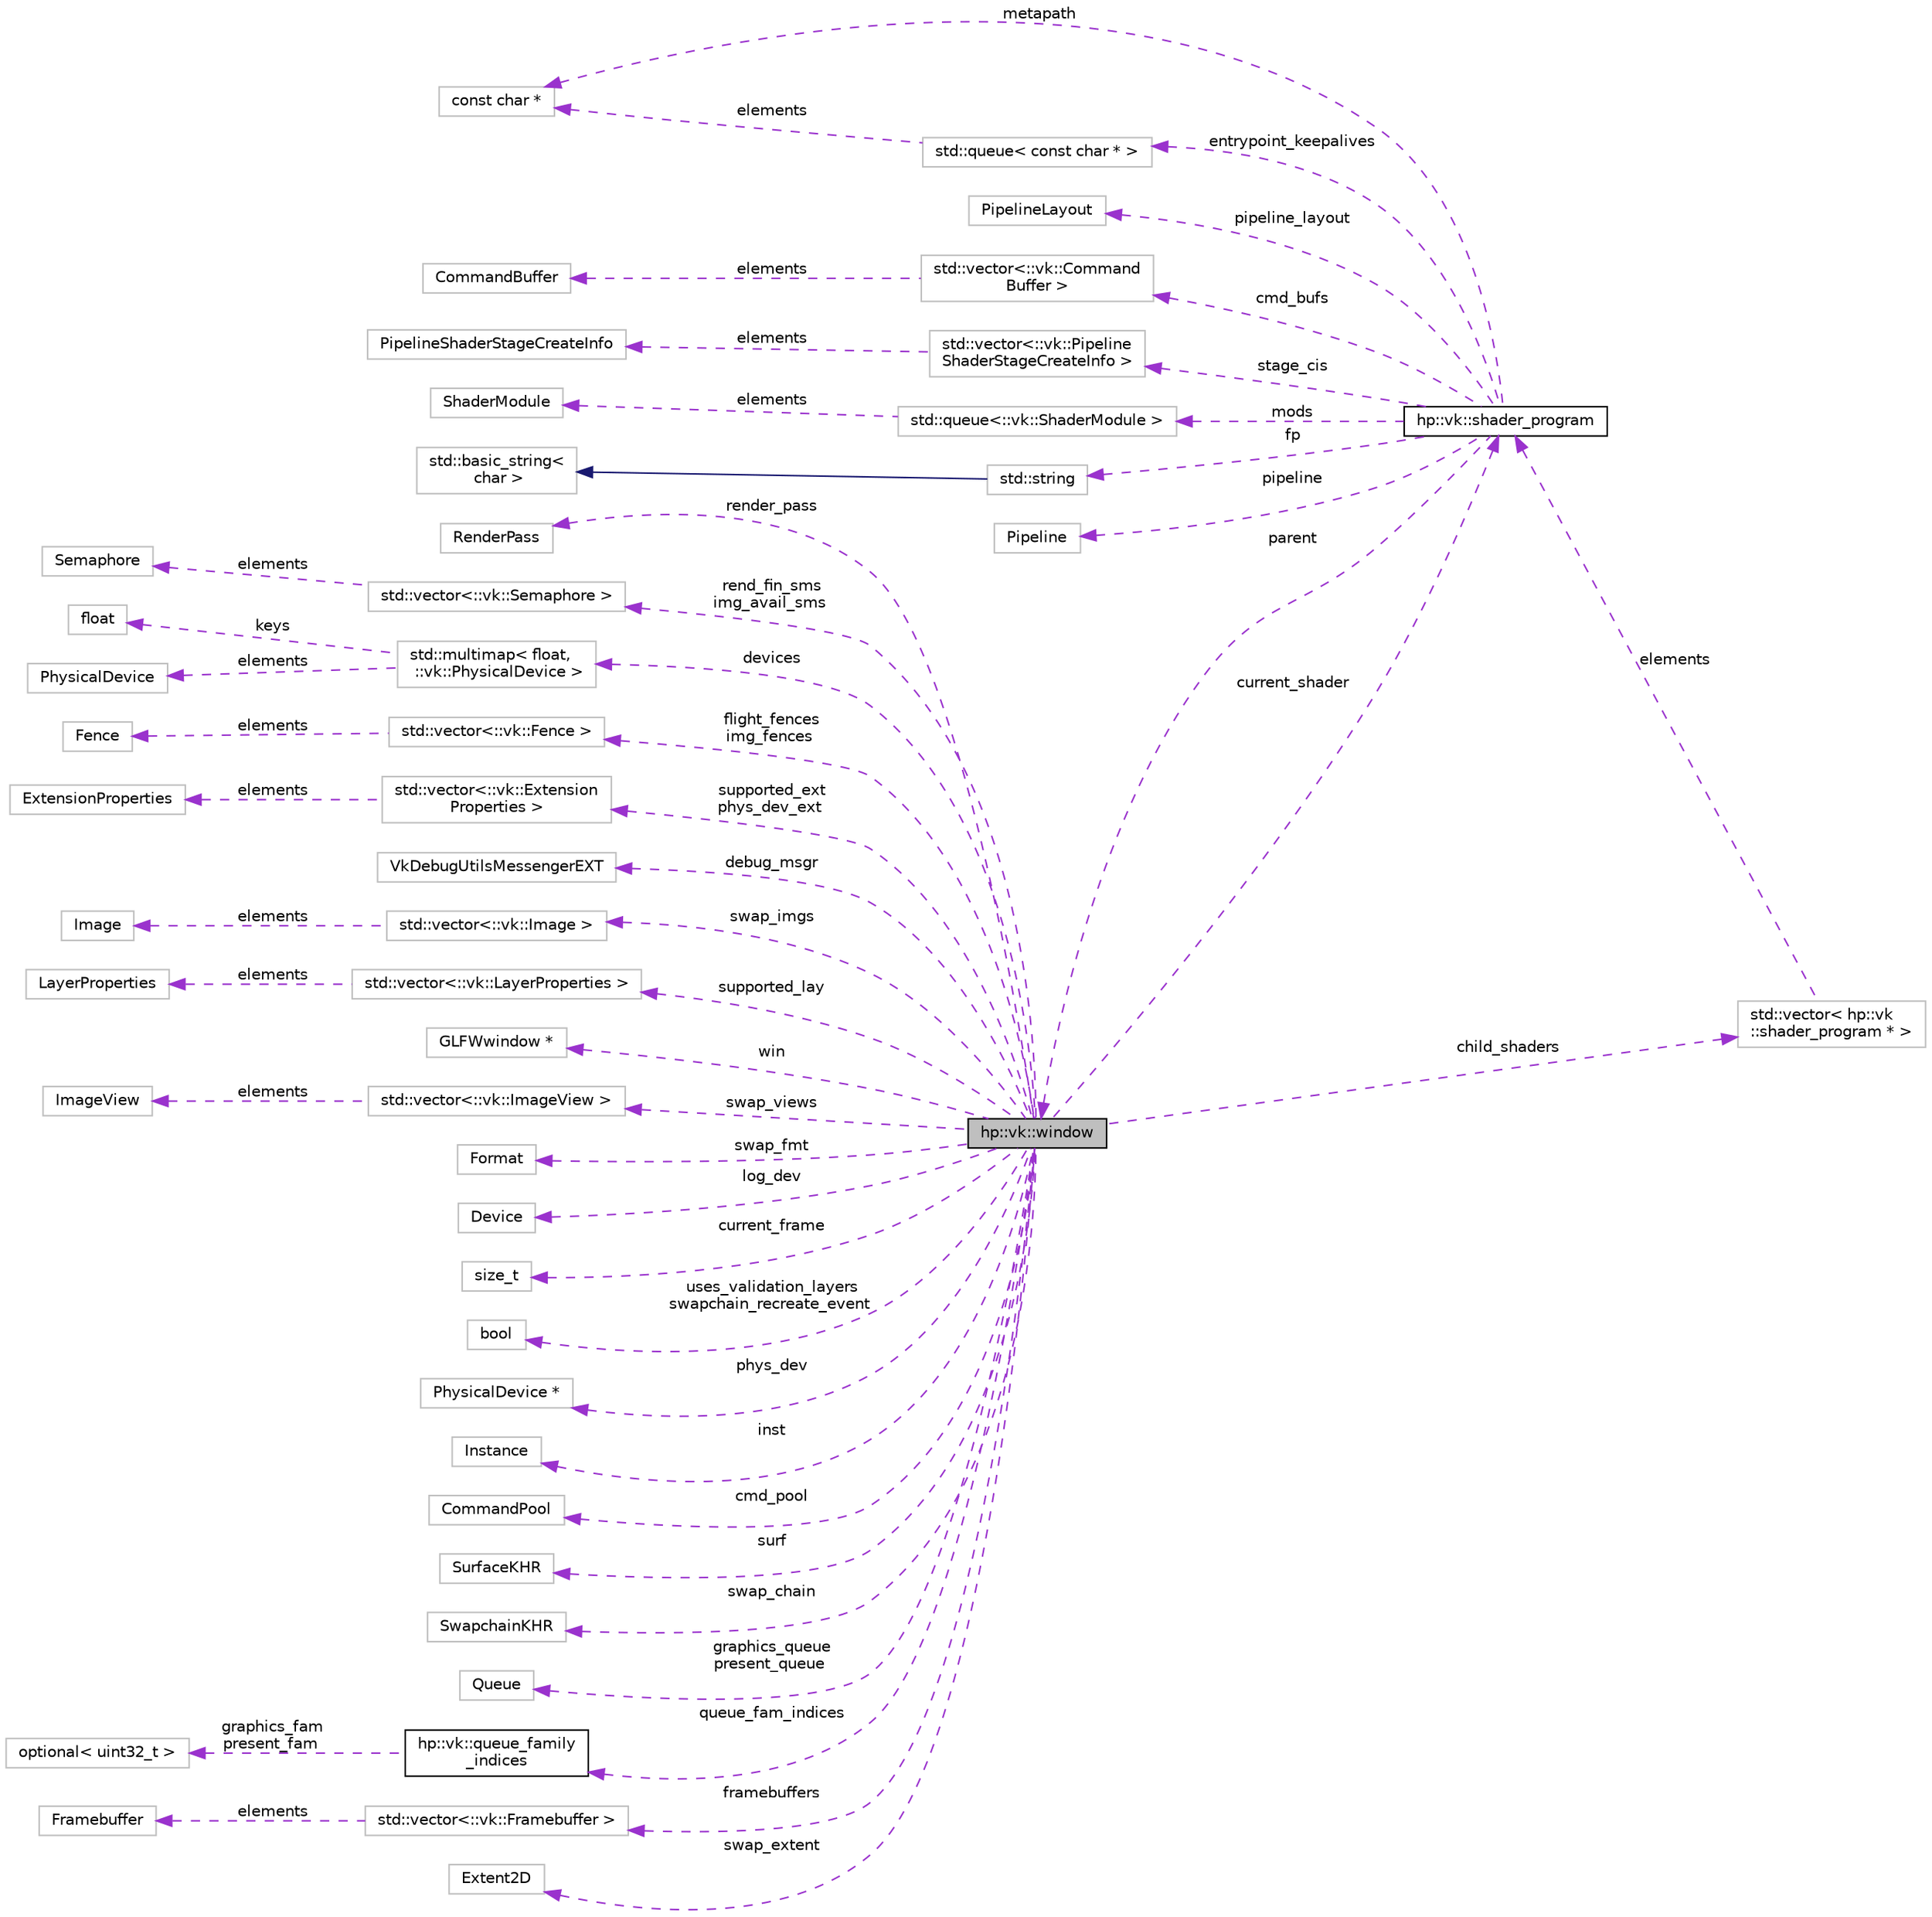 digraph "hp::vk::window"
{
 // INTERACTIVE_SVG=YES
 // LATEX_PDF_SIZE
  edge [fontname="Helvetica",fontsize="10",labelfontname="Helvetica",labelfontsize="10"];
  node [fontname="Helvetica",fontsize="10",shape=record];
  rankdir="LR";
  Node1 [label="hp::vk::window",height=0.2,width=0.4,color="black", fillcolor="grey75", style="filled", fontcolor="black",tooltip=" "];
  Node2 -> Node1 [dir="back",color="darkorchid3",fontsize="10",style="dashed",label=" render_pass" ,fontname="Helvetica"];
  Node2 [label="RenderPass",height=0.2,width=0.4,color="grey75", fillcolor="white", style="filled",tooltip=" "];
  Node3 -> Node1 [dir="back",color="darkorchid3",fontsize="10",style="dashed",label=" rend_fin_sms\nimg_avail_sms" ,fontname="Helvetica"];
  Node3 [label="std::vector\<::vk::Semaphore \>",height=0.2,width=0.4,color="grey75", fillcolor="white", style="filled",tooltip=" "];
  Node4 -> Node3 [dir="back",color="darkorchid3",fontsize="10",style="dashed",label=" elements" ,fontname="Helvetica"];
  Node4 [label="Semaphore",height=0.2,width=0.4,color="grey75", fillcolor="white", style="filled",tooltip=" "];
  Node5 -> Node1 [dir="back",color="darkorchid3",fontsize="10",style="dashed",label=" devices" ,fontname="Helvetica"];
  Node5 [label="std::multimap\< float,\l ::vk::PhysicalDevice \>",height=0.2,width=0.4,color="grey75", fillcolor="white", style="filled",tooltip=" "];
  Node6 -> Node5 [dir="back",color="darkorchid3",fontsize="10",style="dashed",label=" keys" ,fontname="Helvetica"];
  Node6 [label="float",height=0.2,width=0.4,color="grey75", fillcolor="white", style="filled",tooltip=" "];
  Node7 -> Node5 [dir="back",color="darkorchid3",fontsize="10",style="dashed",label=" elements" ,fontname="Helvetica"];
  Node7 [label="PhysicalDevice",height=0.2,width=0.4,color="grey75", fillcolor="white", style="filled",tooltip=" "];
  Node8 -> Node1 [dir="back",color="darkorchid3",fontsize="10",style="dashed",label=" flight_fences\nimg_fences" ,fontname="Helvetica"];
  Node8 [label="std::vector\<::vk::Fence \>",height=0.2,width=0.4,color="grey75", fillcolor="white", style="filled",tooltip=" "];
  Node9 -> Node8 [dir="back",color="darkorchid3",fontsize="10",style="dashed",label=" elements" ,fontname="Helvetica"];
  Node9 [label="Fence",height=0.2,width=0.4,color="grey75", fillcolor="white", style="filled",tooltip=" "];
  Node10 -> Node1 [dir="back",color="darkorchid3",fontsize="10",style="dashed",label=" supported_ext\nphys_dev_ext" ,fontname="Helvetica"];
  Node10 [label="std::vector\<::vk::Extension\lProperties \>",height=0.2,width=0.4,color="grey75", fillcolor="white", style="filled",tooltip=" "];
  Node11 -> Node10 [dir="back",color="darkorchid3",fontsize="10",style="dashed",label=" elements" ,fontname="Helvetica"];
  Node11 [label="ExtensionProperties",height=0.2,width=0.4,color="grey75", fillcolor="white", style="filled",tooltip=" "];
  Node12 -> Node1 [dir="back",color="darkorchid3",fontsize="10",style="dashed",label=" debug_msgr" ,fontname="Helvetica"];
  Node12 [label="VkDebugUtilsMessengerEXT",height=0.2,width=0.4,color="grey75", fillcolor="white", style="filled",tooltip=" "];
  Node13 -> Node1 [dir="back",color="darkorchid3",fontsize="10",style="dashed",label=" swap_imgs" ,fontname="Helvetica"];
  Node13 [label="std::vector\<::vk::Image \>",height=0.2,width=0.4,color="grey75", fillcolor="white", style="filled",tooltip=" "];
  Node14 -> Node13 [dir="back",color="darkorchid3",fontsize="10",style="dashed",label=" elements" ,fontname="Helvetica"];
  Node14 [label="Image",height=0.2,width=0.4,color="grey75", fillcolor="white", style="filled",tooltip=" "];
  Node15 -> Node1 [dir="back",color="darkorchid3",fontsize="10",style="dashed",label=" supported_lay" ,fontname="Helvetica"];
  Node15 [label="std::vector\<::vk::LayerProperties \>",height=0.2,width=0.4,color="grey75", fillcolor="white", style="filled",tooltip=" "];
  Node16 -> Node15 [dir="back",color="darkorchid3",fontsize="10",style="dashed",label=" elements" ,fontname="Helvetica"];
  Node16 [label="LayerProperties",height=0.2,width=0.4,color="grey75", fillcolor="white", style="filled",tooltip=" "];
  Node17 -> Node1 [dir="back",color="darkorchid3",fontsize="10",style="dashed",label=" win" ,fontname="Helvetica"];
  Node17 [label="GLFWwindow *",height=0.2,width=0.4,color="grey75", fillcolor="white", style="filled",tooltip=" "];
  Node18 -> Node1 [dir="back",color="darkorchid3",fontsize="10",style="dashed",label=" swap_views" ,fontname="Helvetica"];
  Node18 [label="std::vector\<::vk::ImageView \>",height=0.2,width=0.4,color="grey75", fillcolor="white", style="filled",tooltip=" "];
  Node19 -> Node18 [dir="back",color="darkorchid3",fontsize="10",style="dashed",label=" elements" ,fontname="Helvetica"];
  Node19 [label="ImageView",height=0.2,width=0.4,color="grey75", fillcolor="white", style="filled",tooltip=" "];
  Node20 -> Node1 [dir="back",color="darkorchid3",fontsize="10",style="dashed",label=" swap_fmt" ,fontname="Helvetica"];
  Node20 [label="Format",height=0.2,width=0.4,color="grey75", fillcolor="white", style="filled",tooltip=" "];
  Node21 -> Node1 [dir="back",color="darkorchid3",fontsize="10",style="dashed",label=" log_dev" ,fontname="Helvetica"];
  Node21 [label="Device",height=0.2,width=0.4,color="grey75", fillcolor="white", style="filled",tooltip=" "];
  Node22 -> Node1 [dir="back",color="darkorchid3",fontsize="10",style="dashed",label=" current_frame" ,fontname="Helvetica"];
  Node22 [label="size_t",height=0.2,width=0.4,color="grey75", fillcolor="white", style="filled",tooltip=" "];
  Node23 -> Node1 [dir="back",color="darkorchid3",fontsize="10",style="dashed",label=" uses_validation_layers\nswapchain_recreate_event" ,fontname="Helvetica"];
  Node23 [label="bool",height=0.2,width=0.4,color="grey75", fillcolor="white", style="filled",tooltip=" "];
  Node24 -> Node1 [dir="back",color="darkorchid3",fontsize="10",style="dashed",label=" phys_dev" ,fontname="Helvetica"];
  Node24 [label="PhysicalDevice *",height=0.2,width=0.4,color="grey75", fillcolor="white", style="filled",tooltip=" "];
  Node25 -> Node1 [dir="back",color="darkorchid3",fontsize="10",style="dashed",label=" inst" ,fontname="Helvetica"];
  Node25 [label="Instance",height=0.2,width=0.4,color="grey75", fillcolor="white", style="filled",tooltip=" "];
  Node26 -> Node1 [dir="back",color="darkorchid3",fontsize="10",style="dashed",label=" cmd_pool" ,fontname="Helvetica"];
  Node26 [label="CommandPool",height=0.2,width=0.4,color="grey75", fillcolor="white", style="filled",tooltip=" "];
  Node27 -> Node1 [dir="back",color="darkorchid3",fontsize="10",style="dashed",label=" surf" ,fontname="Helvetica"];
  Node27 [label="SurfaceKHR",height=0.2,width=0.4,color="grey75", fillcolor="white", style="filled",tooltip=" "];
  Node28 -> Node1 [dir="back",color="darkorchid3",fontsize="10",style="dashed",label=" current_shader" ,fontname="Helvetica"];
  Node28 [label="hp::vk::shader_program",height=0.2,width=0.4,color="black", fillcolor="white", style="filled",URL="$d0/d92/classhp_1_1vk_1_1shader__program.html",tooltip=" "];
  Node29 -> Node28 [dir="back",color="darkorchid3",fontsize="10",style="dashed",label=" entrypoint_keepalives" ,fontname="Helvetica"];
  Node29 [label="std::queue\< const char * \>",height=0.2,width=0.4,color="grey75", fillcolor="white", style="filled",tooltip=" "];
  Node30 -> Node29 [dir="back",color="darkorchid3",fontsize="10",style="dashed",label=" elements" ,fontname="Helvetica"];
  Node30 [label="const char *",height=0.2,width=0.4,color="grey75", fillcolor="white", style="filled",tooltip=" "];
  Node31 -> Node28 [dir="back",color="darkorchid3",fontsize="10",style="dashed",label=" pipeline_layout" ,fontname="Helvetica"];
  Node31 [label="PipelineLayout",height=0.2,width=0.4,color="grey75", fillcolor="white", style="filled",tooltip=" "];
  Node32 -> Node28 [dir="back",color="darkorchid3",fontsize="10",style="dashed",label=" cmd_bufs" ,fontname="Helvetica"];
  Node32 [label="std::vector\<::vk::Command\lBuffer \>",height=0.2,width=0.4,color="grey75", fillcolor="white", style="filled",tooltip=" "];
  Node33 -> Node32 [dir="back",color="darkorchid3",fontsize="10",style="dashed",label=" elements" ,fontname="Helvetica"];
  Node33 [label="CommandBuffer",height=0.2,width=0.4,color="grey75", fillcolor="white", style="filled",tooltip=" "];
  Node34 -> Node28 [dir="back",color="darkorchid3",fontsize="10",style="dashed",label=" stage_cis" ,fontname="Helvetica"];
  Node34 [label="std::vector\<::vk::Pipeline\lShaderStageCreateInfo \>",height=0.2,width=0.4,color="grey75", fillcolor="white", style="filled",tooltip=" "];
  Node35 -> Node34 [dir="back",color="darkorchid3",fontsize="10",style="dashed",label=" elements" ,fontname="Helvetica"];
  Node35 [label="PipelineShaderStageCreateInfo",height=0.2,width=0.4,color="grey75", fillcolor="white", style="filled",tooltip=" "];
  Node36 -> Node28 [dir="back",color="darkorchid3",fontsize="10",style="dashed",label=" mods" ,fontname="Helvetica"];
  Node36 [label="std::queue\<::vk::ShaderModule \>",height=0.2,width=0.4,color="grey75", fillcolor="white", style="filled",tooltip=" "];
  Node37 -> Node36 [dir="back",color="darkorchid3",fontsize="10",style="dashed",label=" elements" ,fontname="Helvetica"];
  Node37 [label="ShaderModule",height=0.2,width=0.4,color="grey75", fillcolor="white", style="filled",tooltip=" "];
  Node38 -> Node28 [dir="back",color="darkorchid3",fontsize="10",style="dashed",label=" fp" ,fontname="Helvetica"];
  Node38 [label="std::string",height=0.2,width=0.4,color="grey75", fillcolor="white", style="filled",tooltip="STL class."];
  Node39 -> Node38 [dir="back",color="midnightblue",fontsize="10",style="solid",fontname="Helvetica"];
  Node39 [label="std::basic_string\<\l char \>",height=0.2,width=0.4,color="grey75", fillcolor="white", style="filled",tooltip="STL class."];
  Node1 -> Node28 [dir="back",color="darkorchid3",fontsize="10",style="dashed",label=" parent" ,fontname="Helvetica"];
  Node30 -> Node28 [dir="back",color="darkorchid3",fontsize="10",style="dashed",label=" metapath" ,fontname="Helvetica"];
  Node40 -> Node28 [dir="back",color="darkorchid3",fontsize="10",style="dashed",label=" pipeline" ,fontname="Helvetica"];
  Node40 [label="Pipeline",height=0.2,width=0.4,color="grey75", fillcolor="white", style="filled",tooltip=" "];
  Node41 -> Node1 [dir="back",color="darkorchid3",fontsize="10",style="dashed",label=" child_shaders" ,fontname="Helvetica"];
  Node41 [label="std::vector\< hp::vk\l::shader_program * \>",height=0.2,width=0.4,color="grey75", fillcolor="white", style="filled",tooltip=" "];
  Node28 -> Node41 [dir="back",color="darkorchid3",fontsize="10",style="dashed",label=" elements" ,fontname="Helvetica"];
  Node42 -> Node1 [dir="back",color="darkorchid3",fontsize="10",style="dashed",label=" swap_chain" ,fontname="Helvetica"];
  Node42 [label="SwapchainKHR",height=0.2,width=0.4,color="grey75", fillcolor="white", style="filled",tooltip=" "];
  Node43 -> Node1 [dir="back",color="darkorchid3",fontsize="10",style="dashed",label=" graphics_queue\npresent_queue" ,fontname="Helvetica"];
  Node43 [label="Queue",height=0.2,width=0.4,color="grey75", fillcolor="white", style="filled",tooltip=" "];
  Node44 -> Node1 [dir="back",color="darkorchid3",fontsize="10",style="dashed",label=" queue_fam_indices" ,fontname="Helvetica"];
  Node44 [label="hp::vk::queue_family\l_indices",height=0.2,width=0.4,color="black", fillcolor="white", style="filled",URL="$df/d1c/structhp_1_1vk_1_1queue__family__indices.html",tooltip=" "];
  Node45 -> Node44 [dir="back",color="darkorchid3",fontsize="10",style="dashed",label=" graphics_fam\npresent_fam" ,fontname="Helvetica"];
  Node45 [label="optional\< uint32_t \>",height=0.2,width=0.4,color="grey75", fillcolor="white", style="filled",tooltip=" "];
  Node46 -> Node1 [dir="back",color="darkorchid3",fontsize="10",style="dashed",label=" framebuffers" ,fontname="Helvetica"];
  Node46 [label="std::vector\<::vk::Framebuffer \>",height=0.2,width=0.4,color="grey75", fillcolor="white", style="filled",tooltip=" "];
  Node47 -> Node46 [dir="back",color="darkorchid3",fontsize="10",style="dashed",label=" elements" ,fontname="Helvetica"];
  Node47 [label="Framebuffer",height=0.2,width=0.4,color="grey75", fillcolor="white", style="filled",tooltip=" "];
  Node48 -> Node1 [dir="back",color="darkorchid3",fontsize="10",style="dashed",label=" swap_extent" ,fontname="Helvetica"];
  Node48 [label="Extent2D",height=0.2,width=0.4,color="grey75", fillcolor="white", style="filled",tooltip=" "];
}
